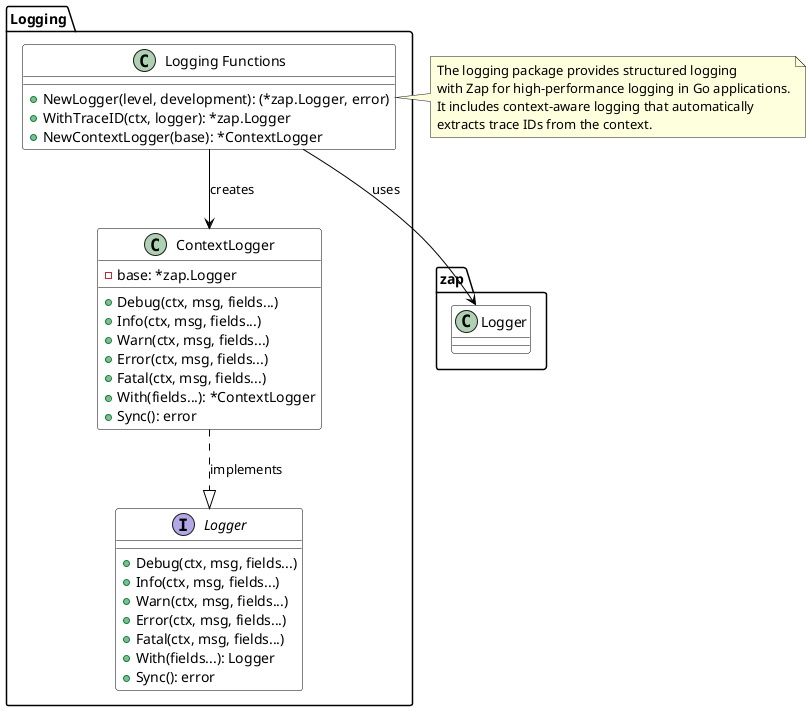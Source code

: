 @startuml Logging Component

skinparam componentStyle uml2
skinparam class {
  BackgroundColor White
  BorderColor Black
  ArrowColor Black
}

package "Logging" {
  interface "Logger" as Logger {
    + Debug(ctx, msg, fields...)
    + Info(ctx, msg, fields...)
    + Warn(ctx, msg, fields...)
    + Error(ctx, msg, fields...)
    + Fatal(ctx, msg, fields...)
    + With(fields...): Logger
    + Sync(): error
  }

  class "ContextLogger" as ContextLogger {
    - base: *zap.Logger
    + Debug(ctx, msg, fields...)
    + Info(ctx, msg, fields...)
    + Warn(ctx, msg, fields...)
    + Error(ctx, msg, fields...)
    + Fatal(ctx, msg, fields...)
    + With(fields...): *ContextLogger
    + Sync(): error
  }

  class "Logging Functions" as LoggingFunctions {
    + NewLogger(level, development): (*zap.Logger, error)
    + WithTraceID(ctx, logger): *zap.Logger
    + NewContextLogger(base): *ContextLogger
  }
}

ContextLogger ..|> Logger: implements
LoggingFunctions --> ContextLogger: creates
LoggingFunctions --> "zap.Logger": uses

note right of LoggingFunctions
  The logging package provides structured logging 
  with Zap for high-performance logging in Go applications.
  It includes context-aware logging that automatically 
  extracts trace IDs from the context.
end note

@enduml